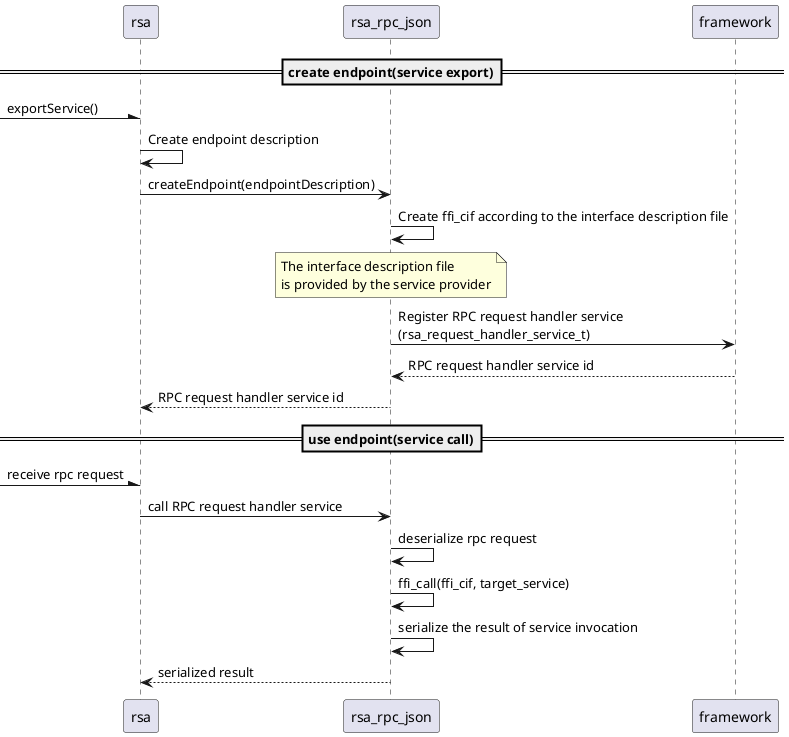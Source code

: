 Licensed to the Apache Software Foundation (ASF) under one or more
contributor license agreements.  See the NOTICE file distributed with
this work for additional information regarding copyright ownership.
The ASF licenses this file to You under the Apache License, Version 2.0
(the "License"); you may not use this file except in compliance with
the License.  You may obtain a copy of the License at

    http://www.apache.org/licenses/LICENSE-2.0

Unless required by applicable law or agreed to in writing, software
distributed under the License is distributed on an "AS IS" BASIS,
WITHOUT WARRANTIES OR CONDITIONS OF ANY KIND, either express or implied.
See the License for the specific language governing permissions and
limitations under the License.

@startuml
==create endpoint(service export)==
-\rsa:exportService()
rsa->rsa:Create endpoint description
rsa->rsa_rpc_json:createEndpoint(endpointDescription)
rsa_rpc_json->rsa_rpc_json:Create ffi_cif according to the interface description file
note over rsa_rpc_json
The interface description file
is provided by the service provider
end note
rsa_rpc_json->framework:Register RPC request handler service\n(rsa_request_handler_service_t)
return RPC request handler service id
rsa_rpc_json --> rsa:RPC request handler service id

==use endpoint(service call)==
-\rsa:receive rpc request
rsa->rsa_rpc_json:call RPC request handler service
rsa_rpc_json->rsa_rpc_json:deserialize rpc request
rsa_rpc_json->rsa_rpc_json:ffi_call(ffi_cif, target_service)
rsa_rpc_json->rsa_rpc_json:serialize the result of service invocation
rsa_rpc_json-->rsa:serialized result
@enduml